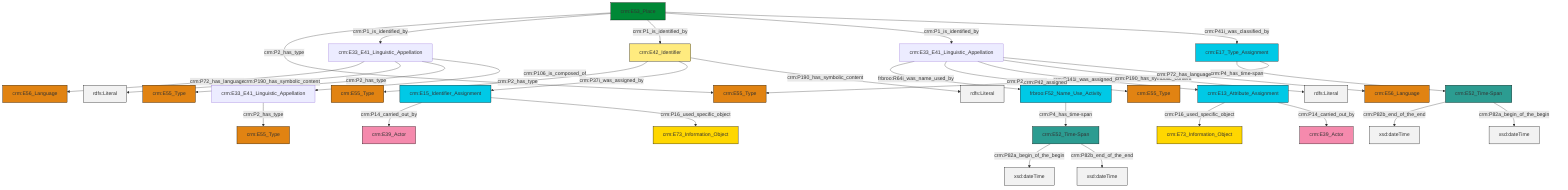 graph TD
classDef Literal fill:#f2f2f2,stroke:#000000;
classDef CRM_Entity fill:#FFFFFF,stroke:#000000;
classDef Temporal_Entity fill:#00C9E6, stroke:#000000;
classDef Type fill:#E18312, stroke:#000000;
classDef Time-Span fill:#2C9C91, stroke:#000000;
classDef Appellation fill:#FFEB7F, stroke:#000000;
classDef Place fill:#008836, stroke:#000000;
classDef Persistent_Item fill:#B266B2, stroke:#000000;
classDef Conceptual_Object fill:#FFD700, stroke:#000000;
classDef Physical_Thing fill:#D2B48C, stroke:#000000;
classDef Actor fill:#f58aad, stroke:#000000;
classDef PC_Classes fill:#4ce600, stroke:#000000;
classDef Multi fill:#cccccc,stroke:#000000;

0["crm:E33_E41_Linguistic_Appellation"]:::Default -->|frbroo:R64i_was_name_used_by| 1["frbroo:F52_Name_Use_Activity"]:::Temporal_Entity
4["crm:E33_E41_Linguistic_Appellation"]:::Default -->|crm:P72_has_language| 5["crm:E56_Language"]:::Type
10["crm:E53_Place"]:::Place -->|crm:P2_has_type| 11["crm:E55_Type"]:::Type
12["crm:E33_E41_Linguistic_Appellation"]:::Default -->|crm:P2_has_type| 13["crm:E55_Type"]:::Type
15["crm:E17_Type_Assignment"]:::Temporal_Entity -->|crm:P4_has_time-span| 16["crm:E52_Time-Span"]:::Time-Span
10["crm:E53_Place"]:::Place -->|crm:P1_is_identified_by| 4["crm:E33_E41_Linguistic_Appellation"]:::Default
10["crm:E53_Place"]:::Place -->|crm:P1_is_identified_by| 20["crm:E42_Identifier"]:::Appellation
0["crm:E33_E41_Linguistic_Appellation"]:::Default -->|crm:P2_has_type| 21["crm:E55_Type"]:::Type
20["crm:E42_Identifier"]:::Appellation -->|crm:P2_has_type| 22["crm:E55_Type"]:::Type
20["crm:E42_Identifier"]:::Appellation -->|crm:P37i_was_assigned_by| 23["crm:E15_Identifier_Assignment"]:::Temporal_Entity
24["crm:E52_Time-Span"]:::Time-Span -->|crm:P82a_begin_of_the_begin| 27[xsd:dateTime]:::Literal
4["crm:E33_E41_Linguistic_Appellation"]:::Default -->|crm:P190_has_symbolic_content| 30[rdfs:Literal]:::Literal
4["crm:E33_E41_Linguistic_Appellation"]:::Default -->|crm:P2_has_type| 18["crm:E55_Type"]:::Type
4["crm:E33_E41_Linguistic_Appellation"]:::Default -->|crm:P106_is_composed_of| 12["crm:E33_E41_Linguistic_Appellation"]:::Default
33["crm:E13_Attribute_Assignment"]:::Temporal_Entity -->|crm:P16_used_specific_object| 2["crm:E73_Information_Object"]:::Conceptual_Object
16["crm:E52_Time-Span"]:::Time-Span -->|crm:P82b_end_of_the_end| 37[xsd:dateTime]:::Literal
16["crm:E52_Time-Span"]:::Time-Span -->|crm:P82a_begin_of_the_begin| 38[xsd:dateTime]:::Literal
23["crm:E15_Identifier_Assignment"]:::Temporal_Entity -->|crm:P14_carried_out_by| 39["crm:E39_Actor"]:::Actor
20["crm:E42_Identifier"]:::Appellation -->|crm:P190_has_symbolic_content| 40[rdfs:Literal]:::Literal
0["crm:E33_E41_Linguistic_Appellation"]:::Default -->|crm:P141i_was_assigned_by| 33["crm:E13_Attribute_Assignment"]:::Temporal_Entity
24["crm:E52_Time-Span"]:::Time-Span -->|crm:P82b_end_of_the_end| 41[xsd:dateTime]:::Literal
33["crm:E13_Attribute_Assignment"]:::Temporal_Entity -->|crm:P14_carried_out_by| 6["crm:E39_Actor"]:::Actor
0["crm:E33_E41_Linguistic_Appellation"]:::Default -->|crm:P190_has_symbolic_content| 42[rdfs:Literal]:::Literal
10["crm:E53_Place"]:::Place -->|crm:P1_is_identified_by| 0["crm:E33_E41_Linguistic_Appellation"]:::Default
10["crm:E53_Place"]:::Place -->|crm:P41i_was_classified_by| 15["crm:E17_Type_Assignment"]:::Temporal_Entity
1["frbroo:F52_Name_Use_Activity"]:::Temporal_Entity -->|crm:P4_has_time-span| 24["crm:E52_Time-Span"]:::Time-Span
23["crm:E15_Identifier_Assignment"]:::Temporal_Entity -->|crm:P16_used_specific_object| 8["crm:E73_Information_Object"]:::Conceptual_Object
15["crm:E17_Type_Assignment"]:::Temporal_Entity -->|crm:P42_assigned| 11["crm:E55_Type"]:::Type
0["crm:E33_E41_Linguistic_Appellation"]:::Default -->|crm:P72_has_language| 46["crm:E56_Language"]:::Type